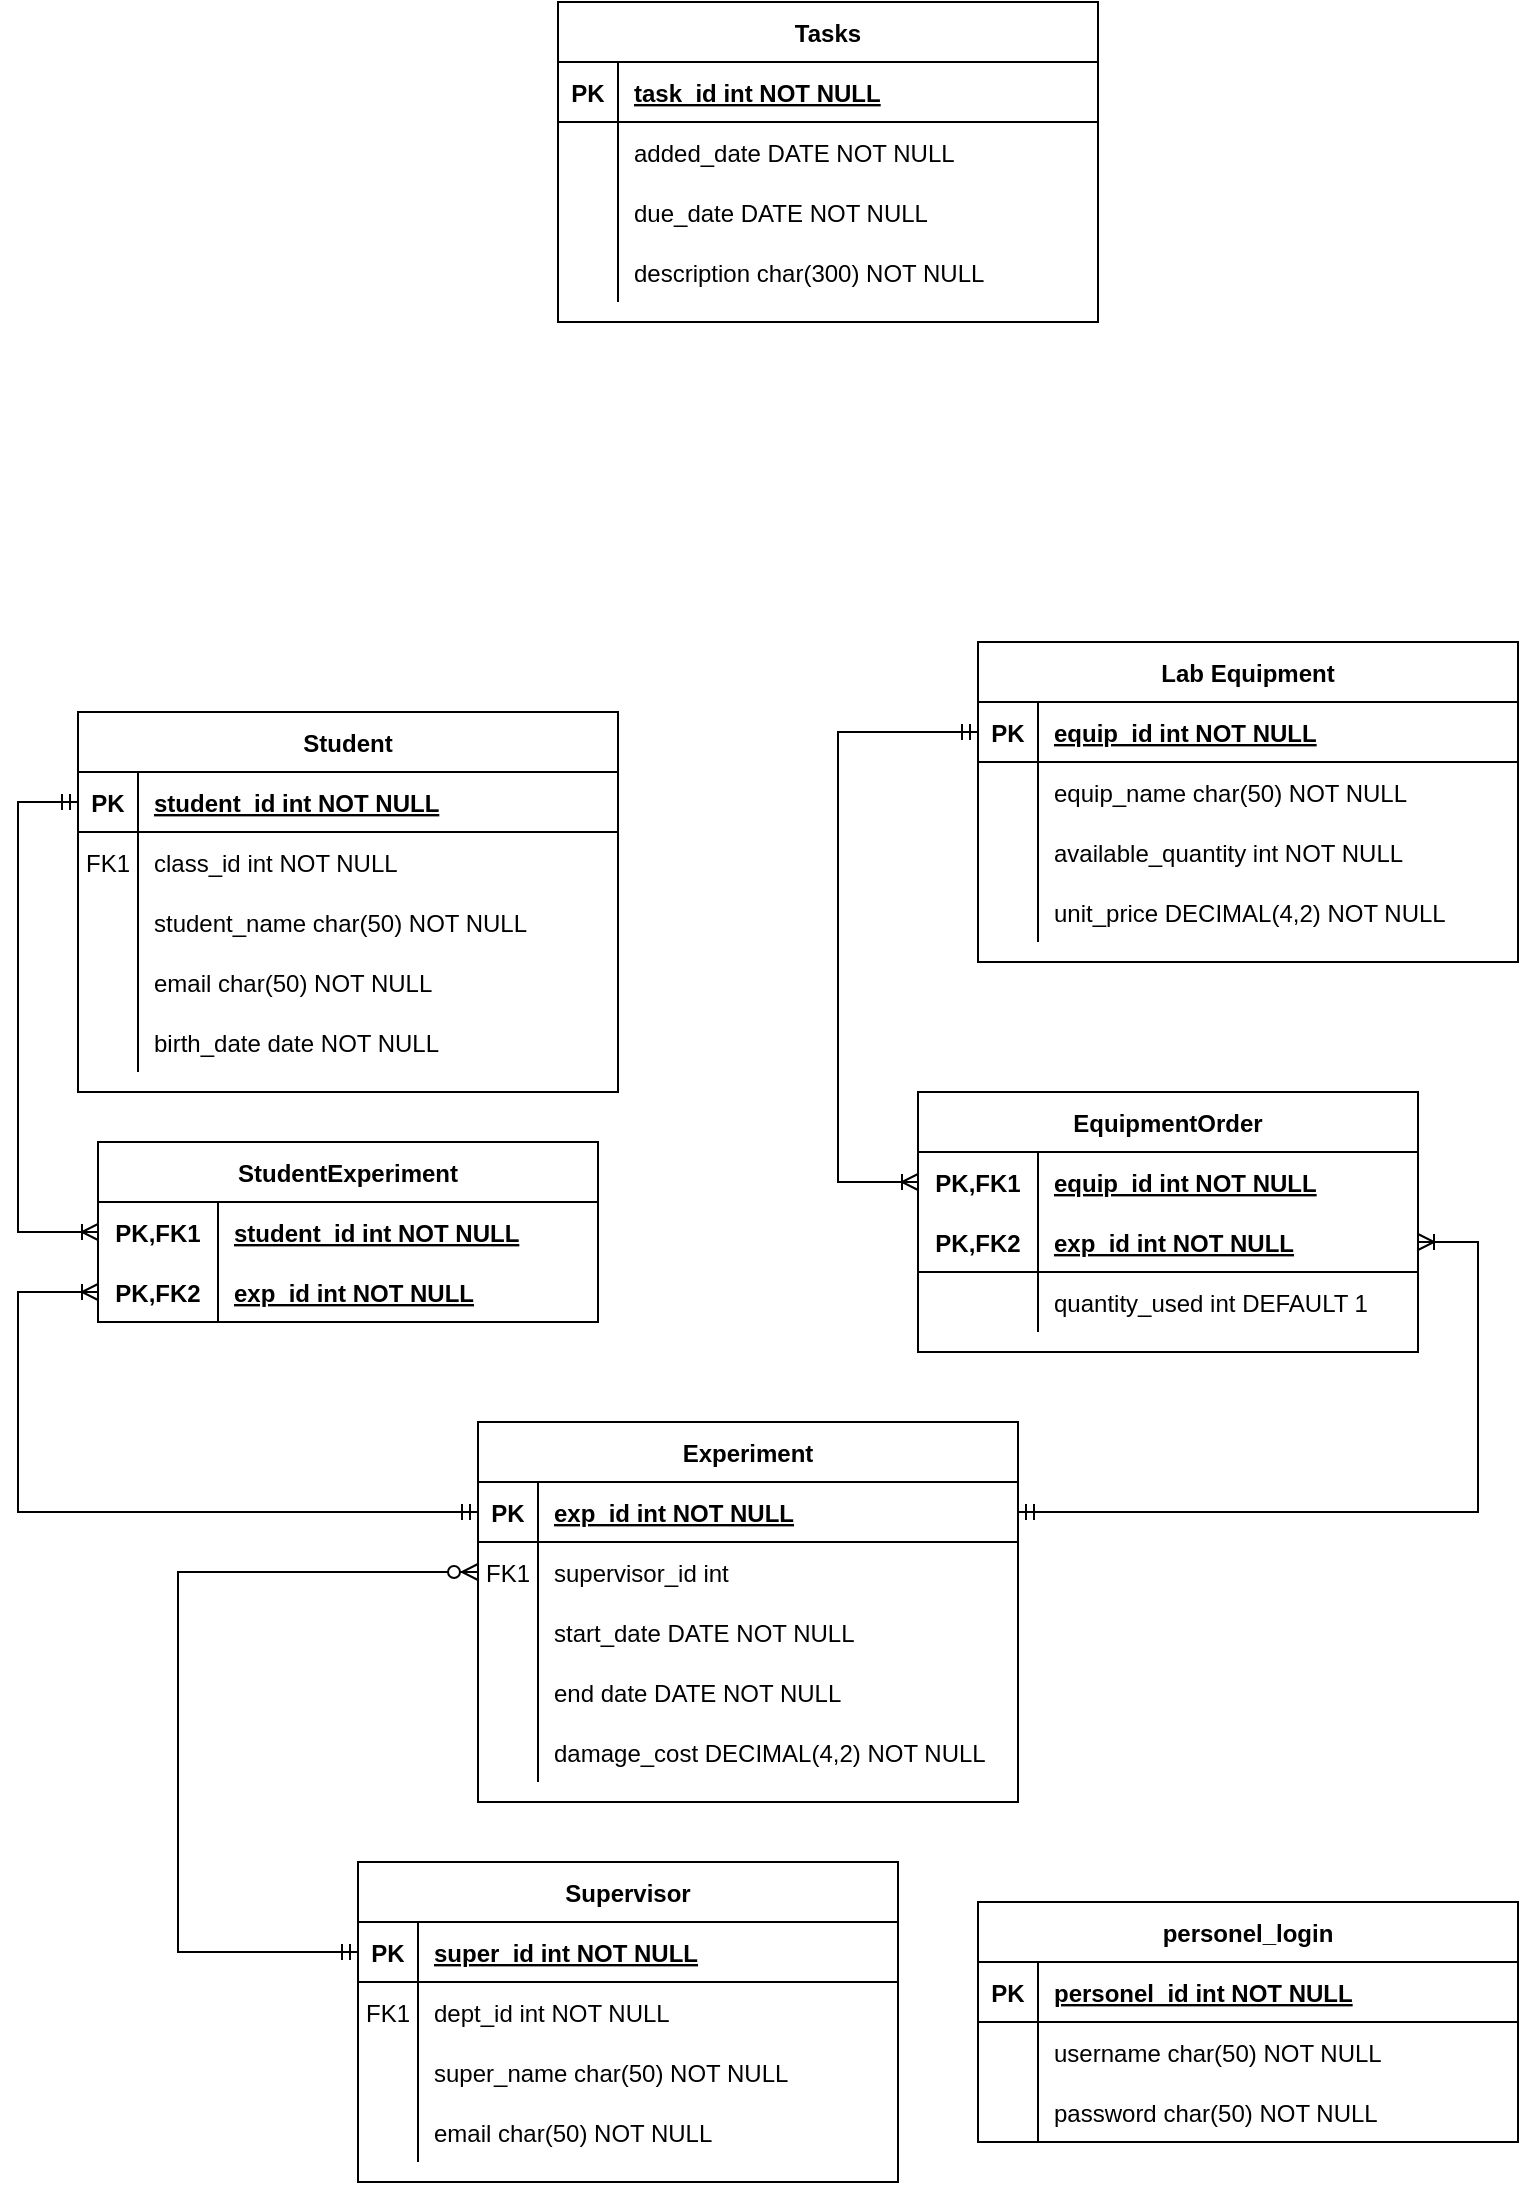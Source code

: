 <mxfile version="20.3.7" type="device"><diagram id="R2lEEEUBdFMjLlhIrx00" name="Page-1"><mxGraphModel dx="1379" dy="1859" grid="1" gridSize="10" guides="1" tooltips="1" connect="1" arrows="1" fold="1" page="1" pageScale="1" pageWidth="850" pageHeight="1100" math="0" shadow="0" extFonts="Permanent Marker^https://fonts.googleapis.com/css?family=Permanent+Marker"><root><mxCell id="0"/><mxCell id="1" parent="0"/><mxCell id="egVis1nG-5Me-F2bPGVa-103" value="Student" style="shape=table;startSize=30;container=1;collapsible=1;childLayout=tableLayout;fixedRows=1;rowLines=0;fontStyle=1;align=center;resizeLast=1;rounded=0;fontFamily=Helvetica;fontSize=12;fontColor=default;strokeColor=default;fillColor=default;" parent="1" vertex="1"><mxGeometry x="80" y="105" width="270" height="190" as="geometry"/></mxCell><mxCell id="egVis1nG-5Me-F2bPGVa-104" value="" style="shape=tableRow;horizontal=0;startSize=0;swimlaneHead=0;swimlaneBody=0;fillColor=none;collapsible=0;dropTarget=0;points=[[0,0.5],[1,0.5]];portConstraint=eastwest;top=0;left=0;right=0;bottom=1;rounded=1;fontFamily=Helvetica;fontSize=12;fontColor=default;strokeColor=default;" parent="egVis1nG-5Me-F2bPGVa-103" vertex="1"><mxGeometry y="30" width="270" height="30" as="geometry"/></mxCell><mxCell id="egVis1nG-5Me-F2bPGVa-105" value="PK" style="shape=partialRectangle;connectable=0;fillColor=none;top=0;left=0;bottom=0;right=0;fontStyle=1;overflow=hidden;rounded=1;fontFamily=Helvetica;fontSize=12;fontColor=default;startSize=30;strokeColor=default;" parent="egVis1nG-5Me-F2bPGVa-104" vertex="1"><mxGeometry width="30" height="30" as="geometry"><mxRectangle width="30" height="30" as="alternateBounds"/></mxGeometry></mxCell><mxCell id="egVis1nG-5Me-F2bPGVa-106" value="student_id int NOT NULL" style="shape=partialRectangle;connectable=0;fillColor=none;top=0;left=0;bottom=0;right=0;align=left;spacingLeft=6;fontStyle=5;overflow=hidden;rounded=1;fontFamily=Helvetica;fontSize=12;fontColor=default;startSize=30;strokeColor=default;" parent="egVis1nG-5Me-F2bPGVa-104" vertex="1"><mxGeometry x="30" width="240" height="30" as="geometry"><mxRectangle width="240" height="30" as="alternateBounds"/></mxGeometry></mxCell><mxCell id="egVis1nG-5Me-F2bPGVa-107" value="" style="shape=tableRow;horizontal=0;startSize=0;swimlaneHead=0;swimlaneBody=0;fillColor=none;collapsible=0;dropTarget=0;points=[[0,0.5],[1,0.5]];portConstraint=eastwest;top=0;left=0;right=0;bottom=0;rounded=1;fontFamily=Helvetica;fontSize=12;fontColor=default;strokeColor=default;" parent="egVis1nG-5Me-F2bPGVa-103" vertex="1"><mxGeometry y="60" width="270" height="30" as="geometry"/></mxCell><mxCell id="egVis1nG-5Me-F2bPGVa-108" value="FK1" style="shape=partialRectangle;connectable=0;fillColor=none;top=0;left=0;bottom=0;right=0;editable=1;overflow=hidden;rounded=1;fontFamily=Helvetica;fontSize=12;fontColor=default;startSize=30;strokeColor=default;" parent="egVis1nG-5Me-F2bPGVa-107" vertex="1"><mxGeometry width="30" height="30" as="geometry"><mxRectangle width="30" height="30" as="alternateBounds"/></mxGeometry></mxCell><mxCell id="egVis1nG-5Me-F2bPGVa-109" value="class_id int NOT NULL" style="shape=partialRectangle;connectable=0;fillColor=none;top=0;left=0;bottom=0;right=0;align=left;spacingLeft=6;overflow=hidden;rounded=1;fontFamily=Helvetica;fontSize=12;fontColor=default;startSize=30;strokeColor=default;" parent="egVis1nG-5Me-F2bPGVa-107" vertex="1"><mxGeometry x="30" width="240" height="30" as="geometry"><mxRectangle width="240" height="30" as="alternateBounds"/></mxGeometry></mxCell><mxCell id="egVis1nG-5Me-F2bPGVa-110" value="" style="shape=tableRow;horizontal=0;startSize=0;swimlaneHead=0;swimlaneBody=0;fillColor=none;collapsible=0;dropTarget=0;points=[[0,0.5],[1,0.5]];portConstraint=eastwest;top=0;left=0;right=0;bottom=0;rounded=1;fontFamily=Helvetica;fontSize=12;fontColor=default;strokeColor=default;" parent="egVis1nG-5Me-F2bPGVa-103" vertex="1"><mxGeometry y="90" width="270" height="30" as="geometry"/></mxCell><mxCell id="egVis1nG-5Me-F2bPGVa-111" value="" style="shape=partialRectangle;connectable=0;fillColor=none;top=0;left=0;bottom=0;right=0;editable=1;overflow=hidden;rounded=1;fontFamily=Helvetica;fontSize=12;fontColor=default;startSize=30;strokeColor=default;" parent="egVis1nG-5Me-F2bPGVa-110" vertex="1"><mxGeometry width="30" height="30" as="geometry"><mxRectangle width="30" height="30" as="alternateBounds"/></mxGeometry></mxCell><mxCell id="egVis1nG-5Me-F2bPGVa-112" value="student_name char(50) NOT NULL" style="shape=partialRectangle;connectable=0;fillColor=none;top=0;left=0;bottom=0;right=0;align=left;spacingLeft=6;overflow=hidden;rounded=1;fontFamily=Helvetica;fontSize=12;fontColor=default;startSize=30;strokeColor=default;" parent="egVis1nG-5Me-F2bPGVa-110" vertex="1"><mxGeometry x="30" width="240" height="30" as="geometry"><mxRectangle width="240" height="30" as="alternateBounds"/></mxGeometry></mxCell><mxCell id="egVis1nG-5Me-F2bPGVa-113" value="" style="shape=tableRow;horizontal=0;startSize=0;swimlaneHead=0;swimlaneBody=0;fillColor=none;collapsible=0;dropTarget=0;points=[[0,0.5],[1,0.5]];portConstraint=eastwest;top=0;left=0;right=0;bottom=0;rounded=1;fontFamily=Helvetica;fontSize=12;fontColor=default;strokeColor=default;" parent="egVis1nG-5Me-F2bPGVa-103" vertex="1"><mxGeometry y="120" width="270" height="30" as="geometry"/></mxCell><mxCell id="egVis1nG-5Me-F2bPGVa-114" value="" style="shape=partialRectangle;connectable=0;fillColor=none;top=0;left=0;bottom=0;right=0;editable=1;overflow=hidden;rounded=1;fontFamily=Helvetica;fontSize=12;fontColor=default;startSize=30;strokeColor=default;" parent="egVis1nG-5Me-F2bPGVa-113" vertex="1"><mxGeometry width="30" height="30" as="geometry"><mxRectangle width="30" height="30" as="alternateBounds"/></mxGeometry></mxCell><mxCell id="egVis1nG-5Me-F2bPGVa-115" value="email char(50) NOT NULL" style="shape=partialRectangle;connectable=0;fillColor=none;top=0;left=0;bottom=0;right=0;align=left;spacingLeft=6;overflow=hidden;rounded=1;fontFamily=Helvetica;fontSize=12;fontColor=default;startSize=30;strokeColor=default;" parent="egVis1nG-5Me-F2bPGVa-113" vertex="1"><mxGeometry x="30" width="240" height="30" as="geometry"><mxRectangle width="240" height="30" as="alternateBounds"/></mxGeometry></mxCell><mxCell id="egVis1nG-5Me-F2bPGVa-116" value="" style="shape=tableRow;horizontal=0;startSize=0;swimlaneHead=0;swimlaneBody=0;fillColor=none;collapsible=0;dropTarget=0;points=[[0,0.5],[1,0.5]];portConstraint=eastwest;top=0;left=0;right=0;bottom=0;rounded=1;fontFamily=Helvetica;fontSize=12;fontColor=default;strokeColor=default;" parent="egVis1nG-5Me-F2bPGVa-103" vertex="1"><mxGeometry y="150" width="270" height="30" as="geometry"/></mxCell><mxCell id="egVis1nG-5Me-F2bPGVa-117" value="" style="shape=partialRectangle;connectable=0;fillColor=none;top=0;left=0;bottom=0;right=0;editable=1;overflow=hidden;rounded=1;fontFamily=Helvetica;fontSize=12;fontColor=default;startSize=30;strokeColor=default;" parent="egVis1nG-5Me-F2bPGVa-116" vertex="1"><mxGeometry width="30" height="30" as="geometry"><mxRectangle width="30" height="30" as="alternateBounds"/></mxGeometry></mxCell><mxCell id="egVis1nG-5Me-F2bPGVa-118" value="birth_date date NOT NULL" style="shape=partialRectangle;connectable=0;fillColor=none;top=0;left=0;bottom=0;right=0;align=left;spacingLeft=6;overflow=hidden;rounded=1;fontFamily=Helvetica;fontSize=12;fontColor=default;startSize=30;strokeColor=default;" parent="egVis1nG-5Me-F2bPGVa-116" vertex="1"><mxGeometry x="30" width="240" height="30" as="geometry"><mxRectangle width="240" height="30" as="alternateBounds"/></mxGeometry></mxCell><mxCell id="egVis1nG-5Me-F2bPGVa-119" value="Lab Equipment" style="shape=table;startSize=30;container=1;collapsible=1;childLayout=tableLayout;fixedRows=1;rowLines=0;fontStyle=1;align=center;resizeLast=1;rounded=0;fontFamily=Helvetica;fontSize=12;fontColor=default;strokeColor=default;fillColor=default;" parent="1" vertex="1"><mxGeometry x="530" y="70" width="270" height="160" as="geometry"/></mxCell><mxCell id="egVis1nG-5Me-F2bPGVa-120" value="" style="shape=tableRow;horizontal=0;startSize=0;swimlaneHead=0;swimlaneBody=0;fillColor=none;collapsible=0;dropTarget=0;points=[[0,0.5],[1,0.5]];portConstraint=eastwest;top=0;left=0;right=0;bottom=1;rounded=1;fontFamily=Helvetica;fontSize=12;fontColor=default;strokeColor=default;" parent="egVis1nG-5Me-F2bPGVa-119" vertex="1"><mxGeometry y="30" width="270" height="30" as="geometry"/></mxCell><mxCell id="egVis1nG-5Me-F2bPGVa-121" value="PK" style="shape=partialRectangle;connectable=0;fillColor=none;top=0;left=0;bottom=0;right=0;fontStyle=1;overflow=hidden;rounded=1;fontFamily=Helvetica;fontSize=12;fontColor=default;startSize=30;strokeColor=default;" parent="egVis1nG-5Me-F2bPGVa-120" vertex="1"><mxGeometry width="30" height="30" as="geometry"><mxRectangle width="30" height="30" as="alternateBounds"/></mxGeometry></mxCell><mxCell id="egVis1nG-5Me-F2bPGVa-122" value="equip_id int NOT NULL" style="shape=partialRectangle;connectable=0;fillColor=none;top=0;left=0;bottom=0;right=0;align=left;spacingLeft=6;fontStyle=5;overflow=hidden;rounded=1;fontFamily=Helvetica;fontSize=12;fontColor=default;startSize=30;strokeColor=default;" parent="egVis1nG-5Me-F2bPGVa-120" vertex="1"><mxGeometry x="30" width="240" height="30" as="geometry"><mxRectangle width="240" height="30" as="alternateBounds"/></mxGeometry></mxCell><mxCell id="egVis1nG-5Me-F2bPGVa-123" value="" style="shape=tableRow;horizontal=0;startSize=0;swimlaneHead=0;swimlaneBody=0;fillColor=none;collapsible=0;dropTarget=0;points=[[0,0.5],[1,0.5]];portConstraint=eastwest;top=0;left=0;right=0;bottom=0;rounded=1;fontFamily=Helvetica;fontSize=12;fontColor=default;strokeColor=default;" parent="egVis1nG-5Me-F2bPGVa-119" vertex="1"><mxGeometry y="60" width="270" height="30" as="geometry"/></mxCell><mxCell id="egVis1nG-5Me-F2bPGVa-124" value="" style="shape=partialRectangle;connectable=0;fillColor=none;top=0;left=0;bottom=0;right=0;editable=1;overflow=hidden;rounded=1;fontFamily=Helvetica;fontSize=12;fontColor=default;startSize=30;strokeColor=default;" parent="egVis1nG-5Me-F2bPGVa-123" vertex="1"><mxGeometry width="30" height="30" as="geometry"><mxRectangle width="30" height="30" as="alternateBounds"/></mxGeometry></mxCell><mxCell id="egVis1nG-5Me-F2bPGVa-125" value="equip_name char(50) NOT NULL" style="shape=partialRectangle;connectable=0;fillColor=none;top=0;left=0;bottom=0;right=0;align=left;spacingLeft=6;overflow=hidden;rounded=1;fontFamily=Helvetica;fontSize=12;fontColor=default;startSize=30;strokeColor=default;" parent="egVis1nG-5Me-F2bPGVa-123" vertex="1"><mxGeometry x="30" width="240" height="30" as="geometry"><mxRectangle width="240" height="30" as="alternateBounds"/></mxGeometry></mxCell><mxCell id="egVis1nG-5Me-F2bPGVa-126" value="" style="shape=tableRow;horizontal=0;startSize=0;swimlaneHead=0;swimlaneBody=0;fillColor=none;collapsible=0;dropTarget=0;points=[[0,0.5],[1,0.5]];portConstraint=eastwest;top=0;left=0;right=0;bottom=0;rounded=1;fontFamily=Helvetica;fontSize=12;fontColor=default;strokeColor=default;" parent="egVis1nG-5Me-F2bPGVa-119" vertex="1"><mxGeometry y="90" width="270" height="30" as="geometry"/></mxCell><mxCell id="egVis1nG-5Me-F2bPGVa-127" value="" style="shape=partialRectangle;connectable=0;fillColor=none;top=0;left=0;bottom=0;right=0;editable=1;overflow=hidden;rounded=1;fontFamily=Helvetica;fontSize=12;fontColor=default;startSize=30;strokeColor=default;" parent="egVis1nG-5Me-F2bPGVa-126" vertex="1"><mxGeometry width="30" height="30" as="geometry"><mxRectangle width="30" height="30" as="alternateBounds"/></mxGeometry></mxCell><mxCell id="egVis1nG-5Me-F2bPGVa-128" value="available_quantity int NOT NULL" style="shape=partialRectangle;connectable=0;fillColor=none;top=0;left=0;bottom=0;right=0;align=left;spacingLeft=6;overflow=hidden;rounded=1;fontFamily=Helvetica;fontSize=12;fontColor=default;startSize=30;strokeColor=default;" parent="egVis1nG-5Me-F2bPGVa-126" vertex="1"><mxGeometry x="30" width="240" height="30" as="geometry"><mxRectangle width="240" height="30" as="alternateBounds"/></mxGeometry></mxCell><mxCell id="egVis1nG-5Me-F2bPGVa-129" value="" style="shape=tableRow;horizontal=0;startSize=0;swimlaneHead=0;swimlaneBody=0;fillColor=none;collapsible=0;dropTarget=0;points=[[0,0.5],[1,0.5]];portConstraint=eastwest;top=0;left=0;right=0;bottom=0;rounded=1;fontFamily=Helvetica;fontSize=12;fontColor=default;strokeColor=default;" parent="egVis1nG-5Me-F2bPGVa-119" vertex="1"><mxGeometry y="120" width="270" height="30" as="geometry"/></mxCell><mxCell id="egVis1nG-5Me-F2bPGVa-130" value="" style="shape=partialRectangle;connectable=0;fillColor=none;top=0;left=0;bottom=0;right=0;editable=1;overflow=hidden;rounded=1;fontFamily=Helvetica;fontSize=12;fontColor=default;startSize=30;strokeColor=default;" parent="egVis1nG-5Me-F2bPGVa-129" vertex="1"><mxGeometry width="30" height="30" as="geometry"><mxRectangle width="30" height="30" as="alternateBounds"/></mxGeometry></mxCell><mxCell id="egVis1nG-5Me-F2bPGVa-131" value="unit_price DECIMAL(4,2) NOT NULL" style="shape=partialRectangle;connectable=0;fillColor=none;top=0;left=0;bottom=0;right=0;align=left;spacingLeft=6;overflow=hidden;rounded=1;fontFamily=Helvetica;fontSize=12;fontColor=default;startSize=30;strokeColor=default;" parent="egVis1nG-5Me-F2bPGVa-129" vertex="1"><mxGeometry x="30" width="240" height="30" as="geometry"><mxRectangle width="240" height="30" as="alternateBounds"/></mxGeometry></mxCell><mxCell id="egVis1nG-5Me-F2bPGVa-135" value="Experiment" style="shape=table;startSize=30;container=1;collapsible=1;childLayout=tableLayout;fixedRows=1;rowLines=0;fontStyle=1;align=center;resizeLast=1;rounded=0;fontFamily=Helvetica;fontSize=12;fontColor=default;strokeColor=default;fillColor=default;" parent="1" vertex="1"><mxGeometry x="280" y="460" width="270" height="190" as="geometry"/></mxCell><mxCell id="egVis1nG-5Me-F2bPGVa-136" value="" style="shape=tableRow;horizontal=0;startSize=0;swimlaneHead=0;swimlaneBody=0;fillColor=none;collapsible=0;dropTarget=0;points=[[0,0.5],[1,0.5]];portConstraint=eastwest;top=0;left=0;right=0;bottom=1;rounded=1;fontFamily=Helvetica;fontSize=12;fontColor=default;strokeColor=default;" parent="egVis1nG-5Me-F2bPGVa-135" vertex="1"><mxGeometry y="30" width="270" height="30" as="geometry"/></mxCell><mxCell id="egVis1nG-5Me-F2bPGVa-137" value="PK" style="shape=partialRectangle;connectable=0;fillColor=none;top=0;left=0;bottom=0;right=0;fontStyle=1;overflow=hidden;rounded=1;fontFamily=Helvetica;fontSize=12;fontColor=default;startSize=30;strokeColor=default;" parent="egVis1nG-5Me-F2bPGVa-136" vertex="1"><mxGeometry width="30" height="30" as="geometry"><mxRectangle width="30" height="30" as="alternateBounds"/></mxGeometry></mxCell><mxCell id="egVis1nG-5Me-F2bPGVa-138" value="exp_id int NOT NULL" style="shape=partialRectangle;connectable=0;fillColor=none;top=0;left=0;bottom=0;right=0;align=left;spacingLeft=6;fontStyle=5;overflow=hidden;rounded=1;fontFamily=Helvetica;fontSize=12;fontColor=default;startSize=30;strokeColor=default;" parent="egVis1nG-5Me-F2bPGVa-136" vertex="1"><mxGeometry x="30" width="240" height="30" as="geometry"><mxRectangle width="240" height="30" as="alternateBounds"/></mxGeometry></mxCell><mxCell id="egVis1nG-5Me-F2bPGVa-139" value="" style="shape=tableRow;horizontal=0;startSize=0;swimlaneHead=0;swimlaneBody=0;fillColor=none;collapsible=0;dropTarget=0;points=[[0,0.5],[1,0.5]];portConstraint=eastwest;top=0;left=0;right=0;bottom=0;rounded=1;fontFamily=Helvetica;fontSize=12;fontColor=default;strokeColor=default;" parent="egVis1nG-5Me-F2bPGVa-135" vertex="1"><mxGeometry y="60" width="270" height="30" as="geometry"/></mxCell><mxCell id="egVis1nG-5Me-F2bPGVa-140" value="FK1" style="shape=partialRectangle;connectable=0;fillColor=none;top=0;left=0;bottom=0;right=0;editable=1;overflow=hidden;rounded=1;fontFamily=Helvetica;fontSize=12;fontColor=default;startSize=30;strokeColor=default;" parent="egVis1nG-5Me-F2bPGVa-139" vertex="1"><mxGeometry width="30" height="30" as="geometry"><mxRectangle width="30" height="30" as="alternateBounds"/></mxGeometry></mxCell><mxCell id="egVis1nG-5Me-F2bPGVa-141" value="supervisor_id int" style="shape=partialRectangle;connectable=0;fillColor=none;top=0;left=0;bottom=0;right=0;align=left;spacingLeft=6;overflow=hidden;rounded=1;fontFamily=Helvetica;fontSize=12;fontColor=default;startSize=30;strokeColor=default;" parent="egVis1nG-5Me-F2bPGVa-139" vertex="1"><mxGeometry x="30" width="240" height="30" as="geometry"><mxRectangle width="240" height="30" as="alternateBounds"/></mxGeometry></mxCell><mxCell id="egVis1nG-5Me-F2bPGVa-142" value="" style="shape=tableRow;horizontal=0;startSize=0;swimlaneHead=0;swimlaneBody=0;fillColor=none;collapsible=0;dropTarget=0;points=[[0,0.5],[1,0.5]];portConstraint=eastwest;top=0;left=0;right=0;bottom=0;rounded=1;fontFamily=Helvetica;fontSize=12;fontColor=default;strokeColor=default;" parent="egVis1nG-5Me-F2bPGVa-135" vertex="1"><mxGeometry y="90" width="270" height="30" as="geometry"/></mxCell><mxCell id="egVis1nG-5Me-F2bPGVa-143" value="" style="shape=partialRectangle;connectable=0;fillColor=none;top=0;left=0;bottom=0;right=0;editable=1;overflow=hidden;rounded=1;fontFamily=Helvetica;fontSize=12;fontColor=default;startSize=30;strokeColor=default;" parent="egVis1nG-5Me-F2bPGVa-142" vertex="1"><mxGeometry width="30" height="30" as="geometry"><mxRectangle width="30" height="30" as="alternateBounds"/></mxGeometry></mxCell><mxCell id="egVis1nG-5Me-F2bPGVa-144" value="start_date DATE NOT NULL" style="shape=partialRectangle;connectable=0;fillColor=none;top=0;left=0;bottom=0;right=0;align=left;spacingLeft=6;overflow=hidden;rounded=1;fontFamily=Helvetica;fontSize=12;fontColor=default;startSize=30;strokeColor=default;" parent="egVis1nG-5Me-F2bPGVa-142" vertex="1"><mxGeometry x="30" width="240" height="30" as="geometry"><mxRectangle width="240" height="30" as="alternateBounds"/></mxGeometry></mxCell><mxCell id="egVis1nG-5Me-F2bPGVa-145" value="" style="shape=tableRow;horizontal=0;startSize=0;swimlaneHead=0;swimlaneBody=0;fillColor=none;collapsible=0;dropTarget=0;points=[[0,0.5],[1,0.5]];portConstraint=eastwest;top=0;left=0;right=0;bottom=0;rounded=1;fontFamily=Helvetica;fontSize=12;fontColor=default;strokeColor=default;" parent="egVis1nG-5Me-F2bPGVa-135" vertex="1"><mxGeometry y="120" width="270" height="30" as="geometry"/></mxCell><mxCell id="egVis1nG-5Me-F2bPGVa-146" value="" style="shape=partialRectangle;connectable=0;fillColor=none;top=0;left=0;bottom=0;right=0;editable=1;overflow=hidden;rounded=1;fontFamily=Helvetica;fontSize=12;fontColor=default;startSize=30;strokeColor=default;" parent="egVis1nG-5Me-F2bPGVa-145" vertex="1"><mxGeometry width="30" height="30" as="geometry"><mxRectangle width="30" height="30" as="alternateBounds"/></mxGeometry></mxCell><mxCell id="egVis1nG-5Me-F2bPGVa-147" value="end date DATE NOT NULL" style="shape=partialRectangle;connectable=0;fillColor=none;top=0;left=0;bottom=0;right=0;align=left;spacingLeft=6;overflow=hidden;rounded=1;fontFamily=Helvetica;fontSize=12;fontColor=default;startSize=30;strokeColor=default;" parent="egVis1nG-5Me-F2bPGVa-145" vertex="1"><mxGeometry x="30" width="240" height="30" as="geometry"><mxRectangle width="240" height="30" as="alternateBounds"/></mxGeometry></mxCell><mxCell id="bU2IH4SI_y5wWH7SMpb3-43" value="" style="shape=tableRow;horizontal=0;startSize=0;swimlaneHead=0;swimlaneBody=0;fillColor=none;collapsible=0;dropTarget=0;points=[[0,0.5],[1,0.5]];portConstraint=eastwest;top=0;left=0;right=0;bottom=0;rounded=1;fontFamily=Helvetica;fontSize=12;fontColor=default;strokeColor=default;" parent="egVis1nG-5Me-F2bPGVa-135" vertex="1"><mxGeometry y="150" width="270" height="30" as="geometry"/></mxCell><mxCell id="bU2IH4SI_y5wWH7SMpb3-44" value="" style="shape=partialRectangle;connectable=0;fillColor=none;top=0;left=0;bottom=0;right=0;editable=1;overflow=hidden;rounded=1;fontFamily=Helvetica;fontSize=12;fontColor=default;startSize=30;strokeColor=default;" parent="bU2IH4SI_y5wWH7SMpb3-43" vertex="1"><mxGeometry width="30" height="30" as="geometry"><mxRectangle width="30" height="30" as="alternateBounds"/></mxGeometry></mxCell><mxCell id="bU2IH4SI_y5wWH7SMpb3-45" value="damage_cost DECIMAL(4,2) NOT NULL" style="shape=partialRectangle;connectable=0;fillColor=none;top=0;left=0;bottom=0;right=0;align=left;spacingLeft=6;overflow=hidden;rounded=1;fontFamily=Helvetica;fontSize=12;fontColor=default;startSize=30;strokeColor=default;" parent="bU2IH4SI_y5wWH7SMpb3-43" vertex="1"><mxGeometry x="30" width="240" height="30" as="geometry"><mxRectangle width="240" height="30" as="alternateBounds"/></mxGeometry></mxCell><mxCell id="egVis1nG-5Me-F2bPGVa-151" value="EquipmentOrder" style="shape=table;startSize=30;container=1;collapsible=1;childLayout=tableLayout;fixedRows=1;rowLines=0;fontStyle=1;align=center;resizeLast=1;rounded=0;fontFamily=Helvetica;fontSize=12;fontColor=default;strokeColor=default;fillColor=default;" parent="1" vertex="1"><mxGeometry x="500" y="295" width="250" height="130" as="geometry"/></mxCell><mxCell id="egVis1nG-5Me-F2bPGVa-152" value="" style="shape=tableRow;horizontal=0;startSize=0;swimlaneHead=0;swimlaneBody=0;fillColor=none;collapsible=0;dropTarget=0;points=[[0,0.5],[1,0.5]];portConstraint=eastwest;top=0;left=0;right=0;bottom=0;rounded=1;fontFamily=Helvetica;fontSize=12;fontColor=default;strokeColor=default;" parent="egVis1nG-5Me-F2bPGVa-151" vertex="1"><mxGeometry y="30" width="250" height="30" as="geometry"/></mxCell><mxCell id="egVis1nG-5Me-F2bPGVa-153" value="PK,FK1" style="shape=partialRectangle;connectable=0;fillColor=none;top=0;left=0;bottom=0;right=0;fontStyle=1;overflow=hidden;rounded=1;fontFamily=Helvetica;fontSize=12;fontColor=default;startSize=30;strokeColor=default;" parent="egVis1nG-5Me-F2bPGVa-152" vertex="1"><mxGeometry width="60" height="30" as="geometry"><mxRectangle width="60" height="30" as="alternateBounds"/></mxGeometry></mxCell><mxCell id="egVis1nG-5Me-F2bPGVa-154" value="equip_id int NOT NULL" style="shape=partialRectangle;connectable=0;fillColor=none;top=0;left=0;bottom=0;right=0;align=left;spacingLeft=6;fontStyle=5;overflow=hidden;rounded=1;fontFamily=Helvetica;fontSize=12;fontColor=default;startSize=30;strokeColor=default;" parent="egVis1nG-5Me-F2bPGVa-152" vertex="1"><mxGeometry x="60" width="190" height="30" as="geometry"><mxRectangle width="190" height="30" as="alternateBounds"/></mxGeometry></mxCell><mxCell id="egVis1nG-5Me-F2bPGVa-155" value="" style="shape=tableRow;horizontal=0;startSize=0;swimlaneHead=0;swimlaneBody=0;fillColor=none;collapsible=0;dropTarget=0;points=[[0,0.5],[1,0.5]];portConstraint=eastwest;top=0;left=0;right=0;bottom=1;rounded=1;fontFamily=Helvetica;fontSize=12;fontColor=default;strokeColor=default;" parent="egVis1nG-5Me-F2bPGVa-151" vertex="1"><mxGeometry y="60" width="250" height="30" as="geometry"/></mxCell><mxCell id="egVis1nG-5Me-F2bPGVa-156" value="PK,FK2" style="shape=partialRectangle;connectable=0;fillColor=none;top=0;left=0;bottom=0;right=0;fontStyle=1;overflow=hidden;rounded=1;fontFamily=Helvetica;fontSize=12;fontColor=default;startSize=30;strokeColor=default;" parent="egVis1nG-5Me-F2bPGVa-155" vertex="1"><mxGeometry width="60" height="30" as="geometry"><mxRectangle width="60" height="30" as="alternateBounds"/></mxGeometry></mxCell><mxCell id="egVis1nG-5Me-F2bPGVa-157" value="exp_id int NOT NULL" style="shape=partialRectangle;connectable=0;fillColor=none;top=0;left=0;bottom=0;right=0;align=left;spacingLeft=6;fontStyle=5;overflow=hidden;rounded=1;fontFamily=Helvetica;fontSize=12;fontColor=default;startSize=30;strokeColor=default;" parent="egVis1nG-5Me-F2bPGVa-155" vertex="1"><mxGeometry x="60" width="190" height="30" as="geometry"><mxRectangle width="190" height="30" as="alternateBounds"/></mxGeometry></mxCell><mxCell id="egVis1nG-5Me-F2bPGVa-158" value="" style="shape=tableRow;horizontal=0;startSize=0;swimlaneHead=0;swimlaneBody=0;fillColor=none;collapsible=0;dropTarget=0;points=[[0,0.5],[1,0.5]];portConstraint=eastwest;top=0;left=0;right=0;bottom=0;rounded=1;fontFamily=Helvetica;fontSize=12;fontColor=default;strokeColor=default;" parent="egVis1nG-5Me-F2bPGVa-151" vertex="1"><mxGeometry y="90" width="250" height="30" as="geometry"/></mxCell><mxCell id="egVis1nG-5Me-F2bPGVa-159" value="" style="shape=partialRectangle;connectable=0;fillColor=none;top=0;left=0;bottom=0;right=0;editable=1;overflow=hidden;rounded=1;fontFamily=Helvetica;fontSize=12;fontColor=default;startSize=30;strokeColor=default;" parent="egVis1nG-5Me-F2bPGVa-158" vertex="1"><mxGeometry width="60" height="30" as="geometry"><mxRectangle width="60" height="30" as="alternateBounds"/></mxGeometry></mxCell><mxCell id="egVis1nG-5Me-F2bPGVa-160" value="quantity_used int DEFAULT 1" style="shape=partialRectangle;connectable=0;fillColor=none;top=0;left=0;bottom=0;right=0;align=left;spacingLeft=6;overflow=hidden;rounded=1;fontFamily=Helvetica;fontSize=12;fontColor=default;startSize=30;strokeColor=default;" parent="egVis1nG-5Me-F2bPGVa-158" vertex="1"><mxGeometry x="60" width="190" height="30" as="geometry"><mxRectangle width="190" height="30" as="alternateBounds"/></mxGeometry></mxCell><mxCell id="egVis1nG-5Me-F2bPGVa-164" value="StudentExperiment" style="shape=table;startSize=30;container=1;collapsible=1;childLayout=tableLayout;fixedRows=1;rowLines=0;fontStyle=1;align=center;resizeLast=1;rounded=0;fontFamily=Helvetica;fontSize=12;fontColor=default;strokeColor=default;fillColor=default;" parent="1" vertex="1"><mxGeometry x="90" y="320" width="250" height="90" as="geometry"/></mxCell><mxCell id="egVis1nG-5Me-F2bPGVa-165" value="" style="shape=tableRow;horizontal=0;startSize=0;swimlaneHead=0;swimlaneBody=0;fillColor=none;collapsible=0;dropTarget=0;points=[[0,0.5],[1,0.5]];portConstraint=eastwest;top=0;left=0;right=0;bottom=0;rounded=1;fontFamily=Helvetica;fontSize=12;fontColor=default;strokeColor=default;" parent="egVis1nG-5Me-F2bPGVa-164" vertex="1"><mxGeometry y="30" width="250" height="30" as="geometry"/></mxCell><mxCell id="egVis1nG-5Me-F2bPGVa-166" value="PK,FK1" style="shape=partialRectangle;connectable=0;fillColor=none;top=0;left=0;bottom=0;right=0;fontStyle=1;overflow=hidden;rounded=1;fontFamily=Helvetica;fontSize=12;fontColor=default;startSize=30;strokeColor=default;" parent="egVis1nG-5Me-F2bPGVa-165" vertex="1"><mxGeometry width="60" height="30" as="geometry"><mxRectangle width="60" height="30" as="alternateBounds"/></mxGeometry></mxCell><mxCell id="egVis1nG-5Me-F2bPGVa-167" value="student_id int NOT NULL" style="shape=partialRectangle;connectable=0;fillColor=none;top=0;left=0;bottom=0;right=0;align=left;spacingLeft=6;fontStyle=5;overflow=hidden;rounded=1;fontFamily=Helvetica;fontSize=12;fontColor=default;startSize=30;strokeColor=default;" parent="egVis1nG-5Me-F2bPGVa-165" vertex="1"><mxGeometry x="60" width="190" height="30" as="geometry"><mxRectangle width="190" height="30" as="alternateBounds"/></mxGeometry></mxCell><mxCell id="egVis1nG-5Me-F2bPGVa-168" value="" style="shape=tableRow;horizontal=0;startSize=0;swimlaneHead=0;swimlaneBody=0;fillColor=none;collapsible=0;dropTarget=0;points=[[0,0.5],[1,0.5]];portConstraint=eastwest;top=0;left=0;right=0;bottom=1;rounded=1;fontFamily=Helvetica;fontSize=12;fontColor=default;strokeColor=default;" parent="egVis1nG-5Me-F2bPGVa-164" vertex="1"><mxGeometry y="60" width="250" height="30" as="geometry"/></mxCell><mxCell id="egVis1nG-5Me-F2bPGVa-169" value="PK,FK2" style="shape=partialRectangle;connectable=0;fillColor=none;top=0;left=0;bottom=0;right=0;fontStyle=1;overflow=hidden;rounded=1;fontFamily=Helvetica;fontSize=12;fontColor=default;startSize=30;strokeColor=default;" parent="egVis1nG-5Me-F2bPGVa-168" vertex="1"><mxGeometry width="60" height="30" as="geometry"><mxRectangle width="60" height="30" as="alternateBounds"/></mxGeometry></mxCell><mxCell id="egVis1nG-5Me-F2bPGVa-170" value="exp_id int NOT NULL" style="shape=partialRectangle;connectable=0;fillColor=none;top=0;left=0;bottom=0;right=0;align=left;spacingLeft=6;fontStyle=5;overflow=hidden;rounded=1;fontFamily=Helvetica;fontSize=12;fontColor=default;startSize=30;strokeColor=default;" parent="egVis1nG-5Me-F2bPGVa-168" vertex="1"><mxGeometry x="60" width="190" height="30" as="geometry"><mxRectangle width="190" height="30" as="alternateBounds"/></mxGeometry></mxCell><mxCell id="W13oOOblRw7RJ14pD5Kh-1" value="" style="edgeStyle=orthogonalEdgeStyle;fontSize=12;html=1;endArrow=ERoneToMany;startArrow=ERmandOne;rounded=0;entryX=0;entryY=0.5;entryDx=0;entryDy=0;exitX=0;exitY=0.5;exitDx=0;exitDy=0;" parent="1" source="egVis1nG-5Me-F2bPGVa-104" target="egVis1nG-5Me-F2bPGVa-165" edge="1"><mxGeometry width="100" height="100" relative="1" as="geometry"><mxPoint x="-40" y="470" as="sourcePoint"/><mxPoint x="60" y="370" as="targetPoint"/><Array as="points"><mxPoint x="50" y="150"/><mxPoint x="50" y="365"/></Array></mxGeometry></mxCell><mxCell id="W13oOOblRw7RJ14pD5Kh-2" value="" style="edgeStyle=orthogonalEdgeStyle;fontSize=12;html=1;endArrow=ERoneToMany;startArrow=ERmandOne;rounded=0;entryX=0;entryY=0.5;entryDx=0;entryDy=0;exitX=0;exitY=0.5;exitDx=0;exitDy=0;" parent="1" source="egVis1nG-5Me-F2bPGVa-136" target="egVis1nG-5Me-F2bPGVa-168" edge="1"><mxGeometry width="100" height="100" relative="1" as="geometry"><mxPoint x="-30" y="490" as="sourcePoint"/><mxPoint x="70" y="390" as="targetPoint"/><Array as="points"><mxPoint x="50" y="505"/><mxPoint x="50" y="395"/></Array></mxGeometry></mxCell><mxCell id="W13oOOblRw7RJ14pD5Kh-3" value="" style="edgeStyle=orthogonalEdgeStyle;fontSize=12;html=1;endArrow=ERoneToMany;startArrow=ERmandOne;rounded=0;entryX=0;entryY=0.5;entryDx=0;entryDy=0;exitX=0;exitY=0.5;exitDx=0;exitDy=0;" parent="1" source="egVis1nG-5Me-F2bPGVa-120" target="egVis1nG-5Me-F2bPGVa-152" edge="1"><mxGeometry width="100" height="100" relative="1" as="geometry"><mxPoint x="390" y="440" as="sourcePoint"/><mxPoint x="490" y="340" as="targetPoint"/><Array as="points"><mxPoint x="460" y="115"/><mxPoint x="460" y="340"/></Array></mxGeometry></mxCell><mxCell id="W13oOOblRw7RJ14pD5Kh-4" value="" style="edgeStyle=orthogonalEdgeStyle;fontSize=12;html=1;endArrow=ERoneToMany;startArrow=ERmandOne;rounded=0;entryX=1;entryY=0.5;entryDx=0;entryDy=0;exitX=1;exitY=0.5;exitDx=0;exitDy=0;" parent="1" source="egVis1nG-5Me-F2bPGVa-136" target="egVis1nG-5Me-F2bPGVa-155" edge="1"><mxGeometry width="100" height="100" relative="1" as="geometry"><mxPoint x="730" y="470" as="sourcePoint"/><mxPoint x="830" y="370" as="targetPoint"/><Array as="points"><mxPoint x="780" y="505"/><mxPoint x="780" y="370"/></Array></mxGeometry></mxCell><mxCell id="W13oOOblRw7RJ14pD5Kh-6" value="Supervisor" style="shape=table;startSize=30;container=1;collapsible=1;childLayout=tableLayout;fixedRows=1;rowLines=0;fontStyle=1;align=center;resizeLast=1;rounded=0;fontFamily=Helvetica;fontSize=12;fontColor=default;strokeColor=default;fillColor=default;" parent="1" vertex="1"><mxGeometry x="220" y="680" width="270" height="160" as="geometry"/></mxCell><mxCell id="W13oOOblRw7RJ14pD5Kh-7" value="" style="shape=tableRow;horizontal=0;startSize=0;swimlaneHead=0;swimlaneBody=0;fillColor=none;collapsible=0;dropTarget=0;points=[[0,0.5],[1,0.5]];portConstraint=eastwest;top=0;left=0;right=0;bottom=1;rounded=1;fontFamily=Helvetica;fontSize=12;fontColor=default;strokeColor=default;" parent="W13oOOblRw7RJ14pD5Kh-6" vertex="1"><mxGeometry y="30" width="270" height="30" as="geometry"/></mxCell><mxCell id="W13oOOblRw7RJ14pD5Kh-8" value="PK" style="shape=partialRectangle;connectable=0;fillColor=none;top=0;left=0;bottom=0;right=0;fontStyle=1;overflow=hidden;rounded=1;fontFamily=Helvetica;fontSize=12;fontColor=default;startSize=30;strokeColor=default;" parent="W13oOOblRw7RJ14pD5Kh-7" vertex="1"><mxGeometry width="30" height="30" as="geometry"><mxRectangle width="30" height="30" as="alternateBounds"/></mxGeometry></mxCell><mxCell id="W13oOOblRw7RJ14pD5Kh-9" value="super_id int NOT NULL" style="shape=partialRectangle;connectable=0;fillColor=none;top=0;left=0;bottom=0;right=0;align=left;spacingLeft=6;fontStyle=5;overflow=hidden;rounded=1;fontFamily=Helvetica;fontSize=12;fontColor=default;startSize=30;strokeColor=default;" parent="W13oOOblRw7RJ14pD5Kh-7" vertex="1"><mxGeometry x="30" width="240" height="30" as="geometry"><mxRectangle width="240" height="30" as="alternateBounds"/></mxGeometry></mxCell><mxCell id="W13oOOblRw7RJ14pD5Kh-10" value="" style="shape=tableRow;horizontal=0;startSize=0;swimlaneHead=0;swimlaneBody=0;fillColor=none;collapsible=0;dropTarget=0;points=[[0,0.5],[1,0.5]];portConstraint=eastwest;top=0;left=0;right=0;bottom=0;rounded=1;fontFamily=Helvetica;fontSize=12;fontColor=default;strokeColor=default;" parent="W13oOOblRw7RJ14pD5Kh-6" vertex="1"><mxGeometry y="60" width="270" height="30" as="geometry"/></mxCell><mxCell id="W13oOOblRw7RJ14pD5Kh-11" value="FK1" style="shape=partialRectangle;connectable=0;fillColor=none;top=0;left=0;bottom=0;right=0;editable=1;overflow=hidden;rounded=1;fontFamily=Helvetica;fontSize=12;fontColor=default;startSize=30;strokeColor=default;" parent="W13oOOblRw7RJ14pD5Kh-10" vertex="1"><mxGeometry width="30" height="30" as="geometry"><mxRectangle width="30" height="30" as="alternateBounds"/></mxGeometry></mxCell><mxCell id="W13oOOblRw7RJ14pD5Kh-12" value="dept_id int NOT NULL" style="shape=partialRectangle;connectable=0;fillColor=none;top=0;left=0;bottom=0;right=0;align=left;spacingLeft=6;overflow=hidden;rounded=1;fontFamily=Helvetica;fontSize=12;fontColor=default;startSize=30;strokeColor=default;" parent="W13oOOblRw7RJ14pD5Kh-10" vertex="1"><mxGeometry x="30" width="240" height="30" as="geometry"><mxRectangle width="240" height="30" as="alternateBounds"/></mxGeometry></mxCell><mxCell id="W13oOOblRw7RJ14pD5Kh-13" value="" style="shape=tableRow;horizontal=0;startSize=0;swimlaneHead=0;swimlaneBody=0;fillColor=none;collapsible=0;dropTarget=0;points=[[0,0.5],[1,0.5]];portConstraint=eastwest;top=0;left=0;right=0;bottom=0;rounded=1;fontFamily=Helvetica;fontSize=12;fontColor=default;strokeColor=default;" parent="W13oOOblRw7RJ14pD5Kh-6" vertex="1"><mxGeometry y="90" width="270" height="30" as="geometry"/></mxCell><mxCell id="W13oOOblRw7RJ14pD5Kh-14" value="" style="shape=partialRectangle;connectable=0;fillColor=none;top=0;left=0;bottom=0;right=0;editable=1;overflow=hidden;rounded=1;fontFamily=Helvetica;fontSize=12;fontColor=default;startSize=30;strokeColor=default;" parent="W13oOOblRw7RJ14pD5Kh-13" vertex="1"><mxGeometry width="30" height="30" as="geometry"><mxRectangle width="30" height="30" as="alternateBounds"/></mxGeometry></mxCell><mxCell id="W13oOOblRw7RJ14pD5Kh-15" value="super_name char(50) NOT NULL" style="shape=partialRectangle;connectable=0;fillColor=none;top=0;left=0;bottom=0;right=0;align=left;spacingLeft=6;overflow=hidden;rounded=1;fontFamily=Helvetica;fontSize=12;fontColor=default;startSize=30;strokeColor=default;" parent="W13oOOblRw7RJ14pD5Kh-13" vertex="1"><mxGeometry x="30" width="240" height="30" as="geometry"><mxRectangle width="240" height="30" as="alternateBounds"/></mxGeometry></mxCell><mxCell id="W13oOOblRw7RJ14pD5Kh-16" value="" style="shape=tableRow;horizontal=0;startSize=0;swimlaneHead=0;swimlaneBody=0;fillColor=none;collapsible=0;dropTarget=0;points=[[0,0.5],[1,0.5]];portConstraint=eastwest;top=0;left=0;right=0;bottom=0;rounded=1;fontFamily=Helvetica;fontSize=12;fontColor=default;strokeColor=default;" parent="W13oOOblRw7RJ14pD5Kh-6" vertex="1"><mxGeometry y="120" width="270" height="30" as="geometry"/></mxCell><mxCell id="W13oOOblRw7RJ14pD5Kh-17" value="" style="shape=partialRectangle;connectable=0;fillColor=none;top=0;left=0;bottom=0;right=0;editable=1;overflow=hidden;rounded=1;fontFamily=Helvetica;fontSize=12;fontColor=default;startSize=30;strokeColor=default;" parent="W13oOOblRw7RJ14pD5Kh-16" vertex="1"><mxGeometry width="30" height="30" as="geometry"><mxRectangle width="30" height="30" as="alternateBounds"/></mxGeometry></mxCell><mxCell id="W13oOOblRw7RJ14pD5Kh-18" value="email char(50) NOT NULL" style="shape=partialRectangle;connectable=0;fillColor=none;top=0;left=0;bottom=0;right=0;align=left;spacingLeft=6;overflow=hidden;rounded=1;fontFamily=Helvetica;fontSize=12;fontColor=default;startSize=30;strokeColor=default;" parent="W13oOOblRw7RJ14pD5Kh-16" vertex="1"><mxGeometry x="30" width="240" height="30" as="geometry"><mxRectangle width="240" height="30" as="alternateBounds"/></mxGeometry></mxCell><mxCell id="W13oOOblRw7RJ14pD5Kh-33" value="" style="edgeStyle=orthogonalEdgeStyle;fontSize=12;html=1;endArrow=ERzeroToMany;startArrow=ERmandOne;rounded=0;exitX=0;exitY=0.5;exitDx=0;exitDy=0;entryX=0;entryY=0.5;entryDx=0;entryDy=0;" parent="1" source="W13oOOblRw7RJ14pD5Kh-7" target="egVis1nG-5Me-F2bPGVa-139" edge="1"><mxGeometry width="100" height="100" relative="1" as="geometry"><mxPoint x="130" y="640" as="sourcePoint"/><mxPoint x="230" y="540" as="targetPoint"/><Array as="points"><mxPoint x="130" y="725"/><mxPoint x="130" y="535"/></Array></mxGeometry></mxCell><mxCell id="bU2IH4SI_y5wWH7SMpb3-1" value="personel_login" style="shape=table;startSize=30;container=1;collapsible=1;childLayout=tableLayout;fixedRows=1;rowLines=0;fontStyle=1;align=center;resizeLast=1;rounded=0;fontFamily=Helvetica;fontSize=12;fontColor=default;strokeColor=default;fillColor=default;" parent="1" vertex="1"><mxGeometry x="530" y="700" width="270" height="120" as="geometry"/></mxCell><mxCell id="bU2IH4SI_y5wWH7SMpb3-2" value="" style="shape=tableRow;horizontal=0;startSize=0;swimlaneHead=0;swimlaneBody=0;fillColor=none;collapsible=0;dropTarget=0;points=[[0,0.5],[1,0.5]];portConstraint=eastwest;top=0;left=0;right=0;bottom=1;rounded=1;fontFamily=Helvetica;fontSize=12;fontColor=default;strokeColor=default;" parent="bU2IH4SI_y5wWH7SMpb3-1" vertex="1"><mxGeometry y="30" width="270" height="30" as="geometry"/></mxCell><mxCell id="bU2IH4SI_y5wWH7SMpb3-3" value="PK" style="shape=partialRectangle;connectable=0;fillColor=none;top=0;left=0;bottom=0;right=0;fontStyle=1;overflow=hidden;rounded=1;fontFamily=Helvetica;fontSize=12;fontColor=default;startSize=30;strokeColor=default;" parent="bU2IH4SI_y5wWH7SMpb3-2" vertex="1"><mxGeometry width="30" height="30" as="geometry"><mxRectangle width="30" height="30" as="alternateBounds"/></mxGeometry></mxCell><mxCell id="bU2IH4SI_y5wWH7SMpb3-4" value="personel_id int NOT NULL" style="shape=partialRectangle;connectable=0;fillColor=none;top=0;left=0;bottom=0;right=0;align=left;spacingLeft=6;fontStyle=5;overflow=hidden;rounded=1;fontFamily=Helvetica;fontSize=12;fontColor=default;startSize=30;strokeColor=default;" parent="bU2IH4SI_y5wWH7SMpb3-2" vertex="1"><mxGeometry x="30" width="240" height="30" as="geometry"><mxRectangle width="240" height="30" as="alternateBounds"/></mxGeometry></mxCell><mxCell id="bU2IH4SI_y5wWH7SMpb3-5" value="" style="shape=tableRow;horizontal=0;startSize=0;swimlaneHead=0;swimlaneBody=0;fillColor=none;collapsible=0;dropTarget=0;points=[[0,0.5],[1,0.5]];portConstraint=eastwest;top=0;left=0;right=0;bottom=0;rounded=1;fontFamily=Helvetica;fontSize=12;fontColor=default;strokeColor=default;" parent="bU2IH4SI_y5wWH7SMpb3-1" vertex="1"><mxGeometry y="60" width="270" height="30" as="geometry"/></mxCell><mxCell id="bU2IH4SI_y5wWH7SMpb3-6" value="" style="shape=partialRectangle;connectable=0;fillColor=none;top=0;left=0;bottom=0;right=0;editable=1;overflow=hidden;rounded=1;fontFamily=Helvetica;fontSize=12;fontColor=default;startSize=30;strokeColor=default;" parent="bU2IH4SI_y5wWH7SMpb3-5" vertex="1"><mxGeometry width="30" height="30" as="geometry"><mxRectangle width="30" height="30" as="alternateBounds"/></mxGeometry></mxCell><mxCell id="bU2IH4SI_y5wWH7SMpb3-7" value="username char(50) NOT NULL" style="shape=partialRectangle;connectable=0;fillColor=none;top=0;left=0;bottom=0;right=0;align=left;spacingLeft=6;overflow=hidden;rounded=1;fontFamily=Helvetica;fontSize=12;fontColor=default;startSize=30;strokeColor=default;" parent="bU2IH4SI_y5wWH7SMpb3-5" vertex="1"><mxGeometry x="30" width="240" height="30" as="geometry"><mxRectangle width="240" height="30" as="alternateBounds"/></mxGeometry></mxCell><mxCell id="bU2IH4SI_y5wWH7SMpb3-8" value="" style="shape=tableRow;horizontal=0;startSize=0;swimlaneHead=0;swimlaneBody=0;fillColor=none;collapsible=0;dropTarget=0;points=[[0,0.5],[1,0.5]];portConstraint=eastwest;top=0;left=0;right=0;bottom=0;rounded=1;fontFamily=Helvetica;fontSize=12;fontColor=default;strokeColor=default;" parent="bU2IH4SI_y5wWH7SMpb3-1" vertex="1"><mxGeometry y="90" width="270" height="30" as="geometry"/></mxCell><mxCell id="bU2IH4SI_y5wWH7SMpb3-9" value="" style="shape=partialRectangle;connectable=0;fillColor=none;top=0;left=0;bottom=0;right=0;editable=1;overflow=hidden;rounded=1;fontFamily=Helvetica;fontSize=12;fontColor=default;startSize=30;strokeColor=default;" parent="bU2IH4SI_y5wWH7SMpb3-8" vertex="1"><mxGeometry width="30" height="30" as="geometry"><mxRectangle width="30" height="30" as="alternateBounds"/></mxGeometry></mxCell><mxCell id="bU2IH4SI_y5wWH7SMpb3-10" value="password char(50) NOT NULL" style="shape=partialRectangle;connectable=0;fillColor=none;top=0;left=0;bottom=0;right=0;align=left;spacingLeft=6;overflow=hidden;rounded=1;fontFamily=Helvetica;fontSize=12;fontColor=default;startSize=30;strokeColor=default;" parent="bU2IH4SI_y5wWH7SMpb3-8" vertex="1"><mxGeometry x="30" width="240" height="30" as="geometry"><mxRectangle width="240" height="30" as="alternateBounds"/></mxGeometry></mxCell><mxCell id="xukTOjblDTa6598wDLOa-4" value="Tasks" style="shape=table;startSize=30;container=1;collapsible=1;childLayout=tableLayout;fixedRows=1;rowLines=0;fontStyle=1;align=center;resizeLast=1;rounded=0;fontFamily=Helvetica;fontSize=12;fontColor=default;strokeColor=default;fillColor=default;" parent="1" vertex="1"><mxGeometry x="320" y="-250" width="270" height="160" as="geometry"/></mxCell><mxCell id="xukTOjblDTa6598wDLOa-5" value="" style="shape=tableRow;horizontal=0;startSize=0;swimlaneHead=0;swimlaneBody=0;fillColor=none;collapsible=0;dropTarget=0;points=[[0,0.5],[1,0.5]];portConstraint=eastwest;top=0;left=0;right=0;bottom=1;rounded=1;fontFamily=Helvetica;fontSize=12;fontColor=default;strokeColor=default;" parent="xukTOjblDTa6598wDLOa-4" vertex="1"><mxGeometry y="30" width="270" height="30" as="geometry"/></mxCell><mxCell id="xukTOjblDTa6598wDLOa-6" value="PK" style="shape=partialRectangle;connectable=0;fillColor=none;top=0;left=0;bottom=0;right=0;fontStyle=1;overflow=hidden;rounded=1;fontFamily=Helvetica;fontSize=12;fontColor=default;startSize=30;strokeColor=default;" parent="xukTOjblDTa6598wDLOa-5" vertex="1"><mxGeometry width="30" height="30" as="geometry"><mxRectangle width="30" height="30" as="alternateBounds"/></mxGeometry></mxCell><mxCell id="xukTOjblDTa6598wDLOa-7" value="task_id int NOT NULL" style="shape=partialRectangle;connectable=0;fillColor=none;top=0;left=0;bottom=0;right=0;align=left;spacingLeft=6;fontStyle=5;overflow=hidden;rounded=1;fontFamily=Helvetica;fontSize=12;fontColor=default;startSize=30;strokeColor=default;" parent="xukTOjblDTa6598wDLOa-5" vertex="1"><mxGeometry x="30" width="240" height="30" as="geometry"><mxRectangle width="240" height="30" as="alternateBounds"/></mxGeometry></mxCell><mxCell id="xukTOjblDTa6598wDLOa-11" value="" style="shape=tableRow;horizontal=0;startSize=0;swimlaneHead=0;swimlaneBody=0;fillColor=none;collapsible=0;dropTarget=0;points=[[0,0.5],[1,0.5]];portConstraint=eastwest;top=0;left=0;right=0;bottom=0;rounded=1;fontFamily=Helvetica;fontSize=12;fontColor=default;strokeColor=default;" parent="xukTOjblDTa6598wDLOa-4" vertex="1"><mxGeometry y="60" width="270" height="30" as="geometry"/></mxCell><mxCell id="xukTOjblDTa6598wDLOa-12" value="" style="shape=partialRectangle;connectable=0;fillColor=none;top=0;left=0;bottom=0;right=0;editable=1;overflow=hidden;rounded=1;fontFamily=Helvetica;fontSize=12;fontColor=default;startSize=30;strokeColor=default;" parent="xukTOjblDTa6598wDLOa-11" vertex="1"><mxGeometry width="30" height="30" as="geometry"><mxRectangle width="30" height="30" as="alternateBounds"/></mxGeometry></mxCell><mxCell id="xukTOjblDTa6598wDLOa-13" value="added_date DATE NOT NULL" style="shape=partialRectangle;connectable=0;fillColor=none;top=0;left=0;bottom=0;right=0;align=left;spacingLeft=6;overflow=hidden;rounded=1;fontFamily=Helvetica;fontSize=12;fontColor=default;startSize=30;strokeColor=default;" parent="xukTOjblDTa6598wDLOa-11" vertex="1"><mxGeometry x="30" width="240" height="30" as="geometry"><mxRectangle width="240" height="30" as="alternateBounds"/></mxGeometry></mxCell><mxCell id="xukTOjblDTa6598wDLOa-14" value="" style="shape=tableRow;horizontal=0;startSize=0;swimlaneHead=0;swimlaneBody=0;fillColor=none;collapsible=0;dropTarget=0;points=[[0,0.5],[1,0.5]];portConstraint=eastwest;top=0;left=0;right=0;bottom=0;rounded=1;fontFamily=Helvetica;fontSize=12;fontColor=default;strokeColor=default;" parent="xukTOjblDTa6598wDLOa-4" vertex="1"><mxGeometry y="90" width="270" height="30" as="geometry"/></mxCell><mxCell id="xukTOjblDTa6598wDLOa-15" value="" style="shape=partialRectangle;connectable=0;fillColor=none;top=0;left=0;bottom=0;right=0;editable=1;overflow=hidden;rounded=1;fontFamily=Helvetica;fontSize=12;fontColor=default;startSize=30;strokeColor=default;" parent="xukTOjblDTa6598wDLOa-14" vertex="1"><mxGeometry width="30" height="30" as="geometry"><mxRectangle width="30" height="30" as="alternateBounds"/></mxGeometry></mxCell><mxCell id="xukTOjblDTa6598wDLOa-16" value="due_date DATE NOT NULL" style="shape=partialRectangle;connectable=0;fillColor=none;top=0;left=0;bottom=0;right=0;align=left;spacingLeft=6;overflow=hidden;rounded=1;fontFamily=Helvetica;fontSize=12;fontColor=default;startSize=30;strokeColor=default;" parent="xukTOjblDTa6598wDLOa-14" vertex="1"><mxGeometry x="30" width="240" height="30" as="geometry"><mxRectangle width="240" height="30" as="alternateBounds"/></mxGeometry></mxCell><mxCell id="xukTOjblDTa6598wDLOa-17" value="" style="shape=tableRow;horizontal=0;startSize=0;swimlaneHead=0;swimlaneBody=0;fillColor=none;collapsible=0;dropTarget=0;points=[[0,0.5],[1,0.5]];portConstraint=eastwest;top=0;left=0;right=0;bottom=0;rounded=1;fontFamily=Helvetica;fontSize=12;fontColor=default;strokeColor=default;" parent="xukTOjblDTa6598wDLOa-4" vertex="1"><mxGeometry y="120" width="270" height="30" as="geometry"/></mxCell><mxCell id="xukTOjblDTa6598wDLOa-18" value="" style="shape=partialRectangle;connectable=0;fillColor=none;top=0;left=0;bottom=0;right=0;editable=1;overflow=hidden;rounded=1;fontFamily=Helvetica;fontSize=12;fontColor=default;startSize=30;strokeColor=default;" parent="xukTOjblDTa6598wDLOa-17" vertex="1"><mxGeometry width="30" height="30" as="geometry"><mxRectangle width="30" height="30" as="alternateBounds"/></mxGeometry></mxCell><mxCell id="xukTOjblDTa6598wDLOa-19" value="description char(300) NOT NULL" style="shape=partialRectangle;connectable=0;fillColor=none;top=0;left=0;bottom=0;right=0;align=left;spacingLeft=6;overflow=hidden;rounded=1;fontFamily=Helvetica;fontSize=12;fontColor=default;startSize=30;strokeColor=default;" parent="xukTOjblDTa6598wDLOa-17" vertex="1"><mxGeometry x="30" width="240" height="30" as="geometry"><mxRectangle width="240" height="30" as="alternateBounds"/></mxGeometry></mxCell></root></mxGraphModel></diagram></mxfile>